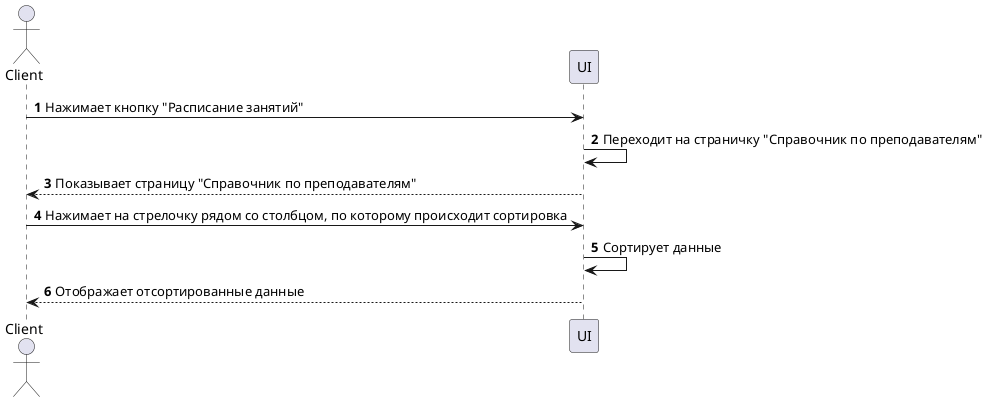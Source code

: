 @startuml Сортировка   
    autonumber

    actor Client
    
    participant UI

    Client -> UI: Нажимает кнопку "Расписание занятий"
    UI -> UI: Переходит на страничку "Справочник по преподавателям"
    Client <-- UI: Показывает страницу "Справочник по преподавателям"

    Client -> UI: Нажимает на стрелочку рядом со столбцом, по которому происходит сортировка
    UI -> UI: Сортирует данные
    Client <-- UI: Отображает отсортированные данные

@enduml



    